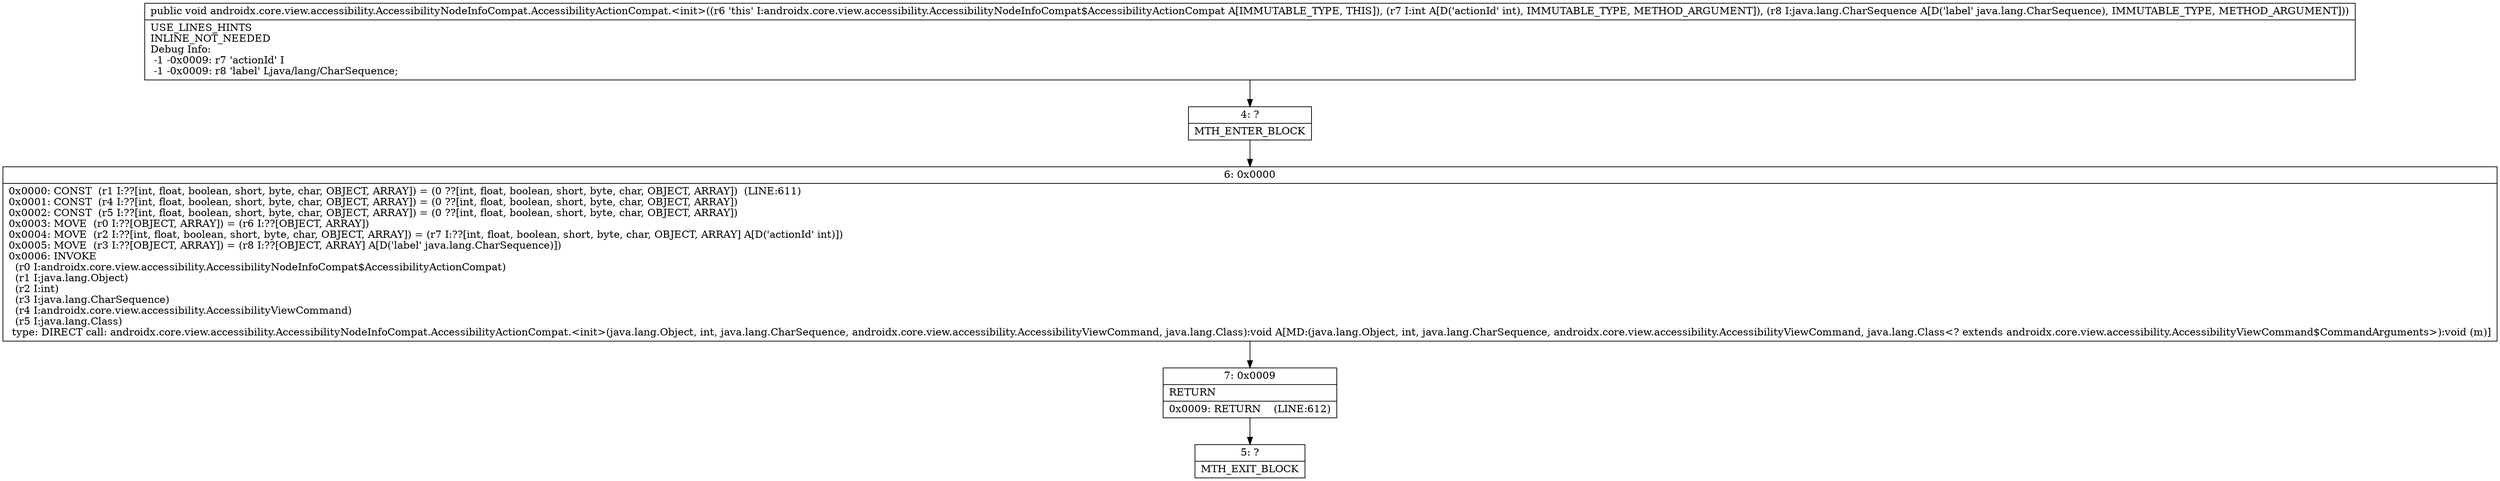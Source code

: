 digraph "CFG forandroidx.core.view.accessibility.AccessibilityNodeInfoCompat.AccessibilityActionCompat.\<init\>(ILjava\/lang\/CharSequence;)V" {
Node_4 [shape=record,label="{4\:\ ?|MTH_ENTER_BLOCK\l}"];
Node_6 [shape=record,label="{6\:\ 0x0000|0x0000: CONST  (r1 I:??[int, float, boolean, short, byte, char, OBJECT, ARRAY]) = (0 ??[int, float, boolean, short, byte, char, OBJECT, ARRAY])  (LINE:611)\l0x0001: CONST  (r4 I:??[int, float, boolean, short, byte, char, OBJECT, ARRAY]) = (0 ??[int, float, boolean, short, byte, char, OBJECT, ARRAY]) \l0x0002: CONST  (r5 I:??[int, float, boolean, short, byte, char, OBJECT, ARRAY]) = (0 ??[int, float, boolean, short, byte, char, OBJECT, ARRAY]) \l0x0003: MOVE  (r0 I:??[OBJECT, ARRAY]) = (r6 I:??[OBJECT, ARRAY]) \l0x0004: MOVE  (r2 I:??[int, float, boolean, short, byte, char, OBJECT, ARRAY]) = (r7 I:??[int, float, boolean, short, byte, char, OBJECT, ARRAY] A[D('actionId' int)]) \l0x0005: MOVE  (r3 I:??[OBJECT, ARRAY]) = (r8 I:??[OBJECT, ARRAY] A[D('label' java.lang.CharSequence)]) \l0x0006: INVOKE  \l  (r0 I:androidx.core.view.accessibility.AccessibilityNodeInfoCompat$AccessibilityActionCompat)\l  (r1 I:java.lang.Object)\l  (r2 I:int)\l  (r3 I:java.lang.CharSequence)\l  (r4 I:androidx.core.view.accessibility.AccessibilityViewCommand)\l  (r5 I:java.lang.Class)\l type: DIRECT call: androidx.core.view.accessibility.AccessibilityNodeInfoCompat.AccessibilityActionCompat.\<init\>(java.lang.Object, int, java.lang.CharSequence, androidx.core.view.accessibility.AccessibilityViewCommand, java.lang.Class):void A[MD:(java.lang.Object, int, java.lang.CharSequence, androidx.core.view.accessibility.AccessibilityViewCommand, java.lang.Class\<? extends androidx.core.view.accessibility.AccessibilityViewCommand$CommandArguments\>):void (m)]\l}"];
Node_7 [shape=record,label="{7\:\ 0x0009|RETURN\l|0x0009: RETURN    (LINE:612)\l}"];
Node_5 [shape=record,label="{5\:\ ?|MTH_EXIT_BLOCK\l}"];
MethodNode[shape=record,label="{public void androidx.core.view.accessibility.AccessibilityNodeInfoCompat.AccessibilityActionCompat.\<init\>((r6 'this' I:androidx.core.view.accessibility.AccessibilityNodeInfoCompat$AccessibilityActionCompat A[IMMUTABLE_TYPE, THIS]), (r7 I:int A[D('actionId' int), IMMUTABLE_TYPE, METHOD_ARGUMENT]), (r8 I:java.lang.CharSequence A[D('label' java.lang.CharSequence), IMMUTABLE_TYPE, METHOD_ARGUMENT]))  | USE_LINES_HINTS\lINLINE_NOT_NEEDED\lDebug Info:\l  \-1 \-0x0009: r7 'actionId' I\l  \-1 \-0x0009: r8 'label' Ljava\/lang\/CharSequence;\l}"];
MethodNode -> Node_4;Node_4 -> Node_6;
Node_6 -> Node_7;
Node_7 -> Node_5;
}

